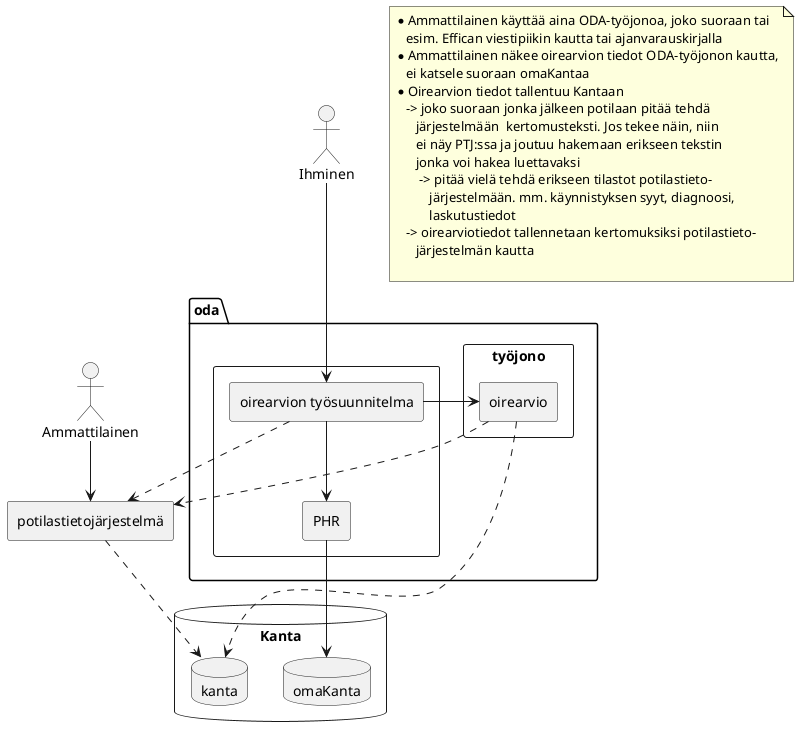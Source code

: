 @startuml

actor Ihminen
actor Ammattilainen

database Kanta{
database omakanta as "omaKanta"

database kanta as "kanta"
}
rectangle PTJ as "potilastietojärjestelmä"

folder oda{
rectangle {
rectangle OATS as "oirearvion työsuunnitelma"
rectangle PHR as "PHR"
}
rectangle "työjono"{
rectangle OA as "oirearvio"
}


}
PTJ ..> kanta

Ammattilainen  -down-> PTJ
Ihminen -down-> OATS

OATS  -down-> PHR
OATS -right-> OA
OA ..> PTJ
OATS ..> PTJ
PHR -down-> omakanta
OA -down..> kanta

set namespaceseparator ::

note as N1
*Ammattilainen käyttää aina ODA-työjonoa, joko suoraan tai
   esim. Effican viestipiikin kautta tai ajanvarauskirjalla
*Ammattilainen näkee oirearvion tiedot ODA-työjonon kautta,
   ei katsele suoraan omaKantaa
*Oirearvion tiedot tallentuu Kantaan
   -> joko suoraan jonka jälkeen potilaan pitää tehdä
      järjestelmään  kertomusteksti. Jos tekee näin, niin
      ei näy PTJ:ssa ja joutuu hakemaan erikseen tekstin
      jonka voi hakea luettavaksi
       -> pitää vielä tehdä erikseen tilastot potilastieto-
          järjestelmään. mm. käynnistyksen syyt, diagnoosi,
          laskutustiedot
   -> oirearviotiedot tallennetaan kertomuksiksi potilastieto-
      järjestelmän kautta

end note
/'
'/
@enduml